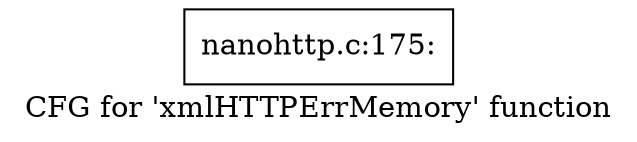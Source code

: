 digraph "CFG for 'xmlHTTPErrMemory' function" {
	label="CFG for 'xmlHTTPErrMemory' function";

	Node0x447eb60 [shape=record,label="{nanohttp.c:175:}"];
}
